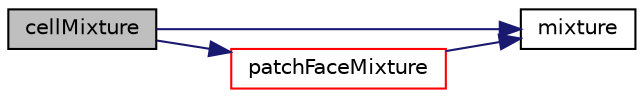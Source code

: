 digraph "cellMixture"
{
  bgcolor="transparent";
  edge [fontname="Helvetica",fontsize="10",labelfontname="Helvetica",labelfontsize="10"];
  node [fontname="Helvetica",fontsize="10",shape=record];
  rankdir="LR";
  Node1 [label="cellMixture",height=0.2,width=0.4,color="black", fillcolor="grey75", style="filled", fontcolor="black"];
  Node1 -> Node2 [color="midnightblue",fontsize="10",style="solid",fontname="Helvetica"];
  Node2 [label="mixture",height=0.2,width=0.4,color="black",URL="$a01026.html#ac17d10490d28d3b42e92f7b4a95e4a9d"];
  Node1 -> Node3 [color="midnightblue",fontsize="10",style="solid",fontname="Helvetica"];
  Node3 [label="patchFaceMixture",height=0.2,width=0.4,color="red",URL="$a01026.html#ac7f8ed7b1257bffca4d11964e422bb65"];
  Node3 -> Node2 [color="midnightblue",fontsize="10",style="solid",fontname="Helvetica"];
}
